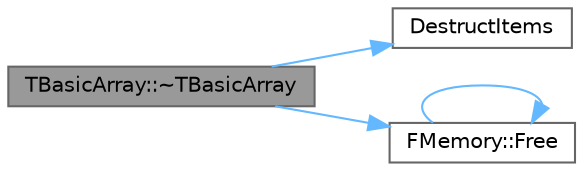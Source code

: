 digraph "TBasicArray::~TBasicArray"
{
 // INTERACTIVE_SVG=YES
 // LATEX_PDF_SIZE
  bgcolor="transparent";
  edge [fontname=Helvetica,fontsize=10,labelfontname=Helvetica,labelfontsize=10];
  node [fontname=Helvetica,fontsize=10,shape=box,height=0.2,width=0.4];
  rankdir="LR";
  Node1 [id="Node000001",label="TBasicArray::~TBasicArray",height=0.2,width=0.4,color="gray40", fillcolor="grey60", style="filled", fontcolor="black",tooltip=" "];
  Node1 -> Node2 [id="edge1_Node000001_Node000002",color="steelblue1",style="solid",tooltip=" "];
  Node2 [id="Node000002",label="DestructItems",height=0.2,width=0.4,color="grey40", fillcolor="white", style="filled",URL="$db/dea/MemoryOps_8h.html#a0b36507a3186ec48a12d43548b47f669",tooltip="Destructs a range of items in memory."];
  Node1 -> Node3 [id="edge2_Node000001_Node000003",color="steelblue1",style="solid",tooltip=" "];
  Node3 [id="Node000003",label="FMemory::Free",height=0.2,width=0.4,color="grey40", fillcolor="white", style="filled",URL="$de/d4a/structFMemory.html#a2038d15a19280efc5f451d6239ad2cb5",tooltip=" "];
  Node3 -> Node3 [id="edge3_Node000003_Node000003",color="steelblue1",style="solid",tooltip=" "];
}

